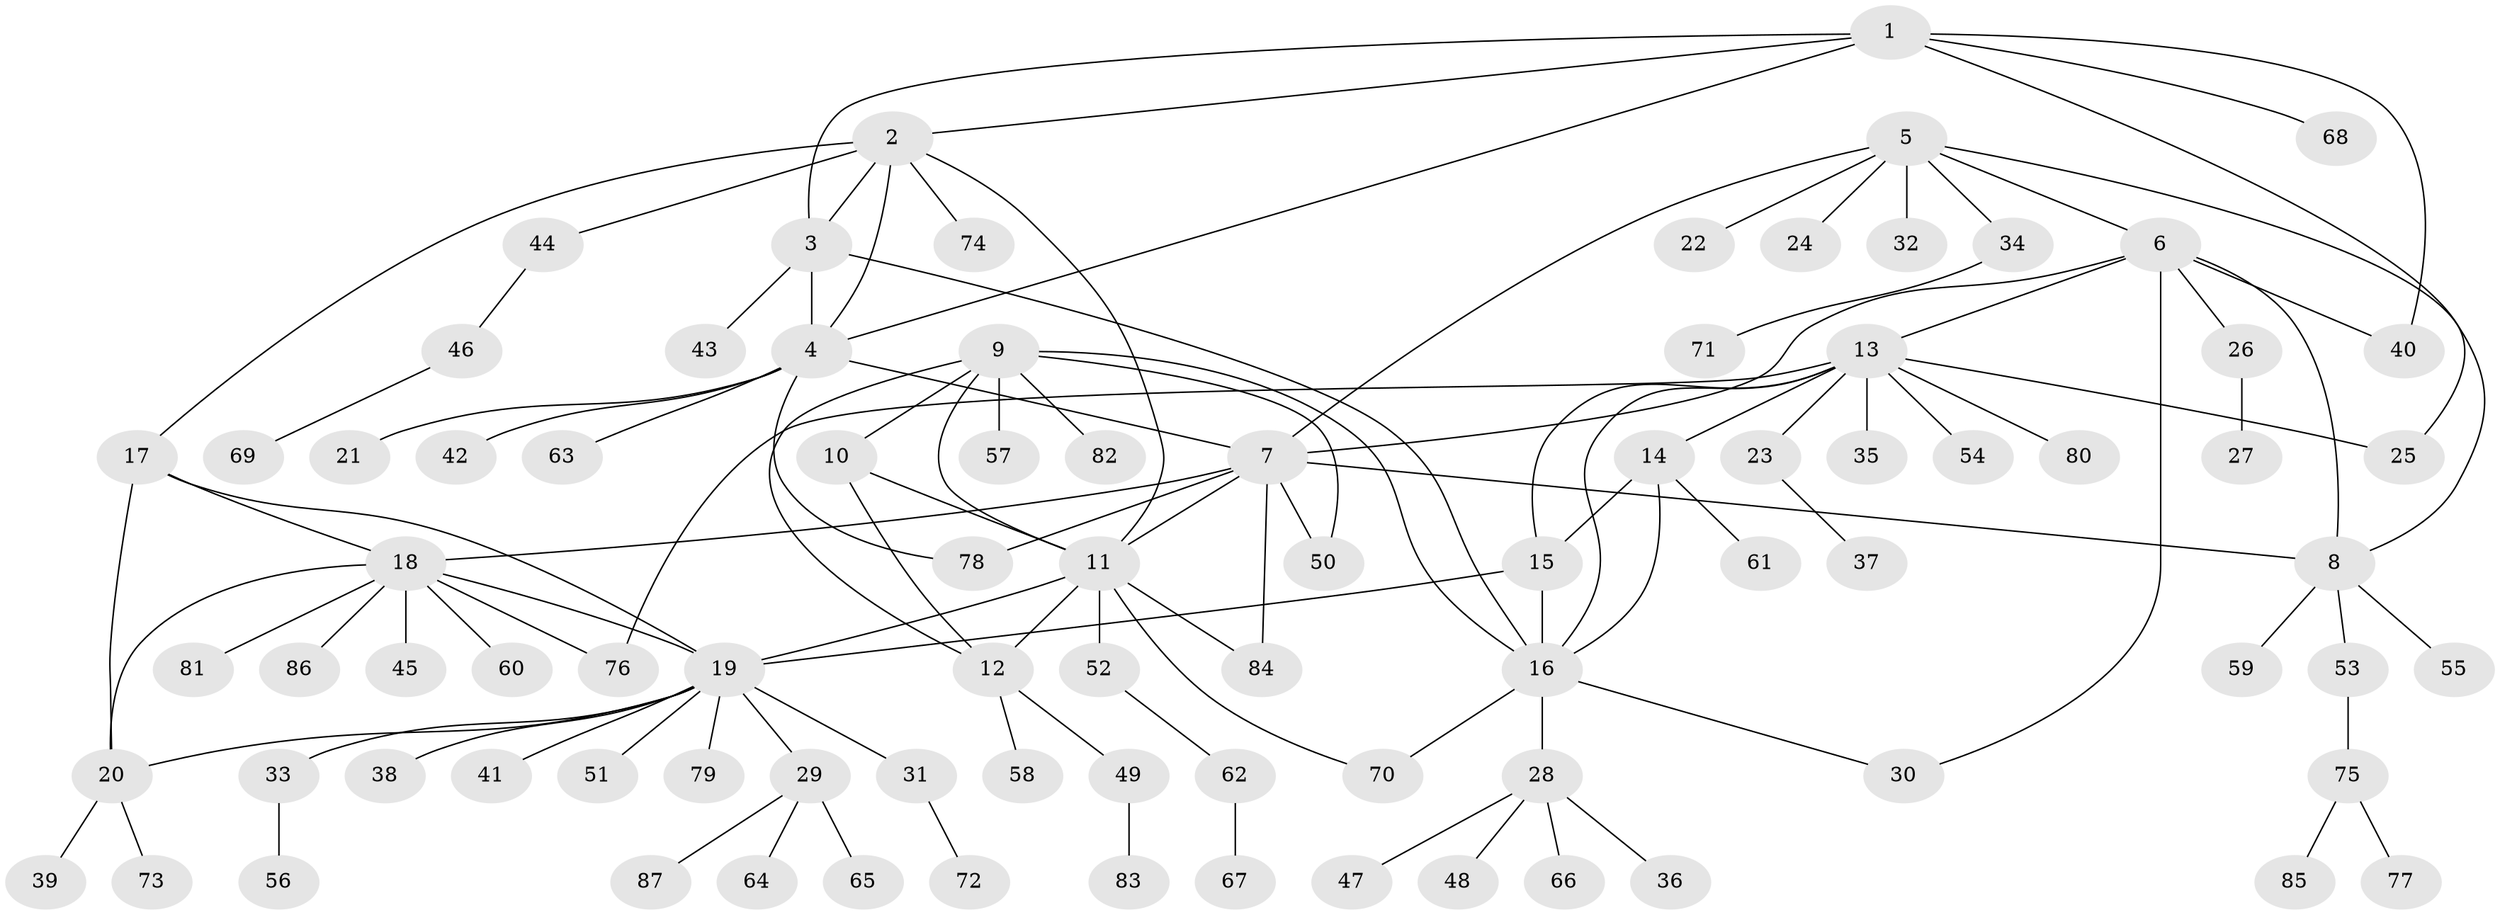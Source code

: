 // Generated by graph-tools (version 1.1) at 2025/50/03/09/25 03:50:30]
// undirected, 87 vertices, 115 edges
graph export_dot {
graph [start="1"]
  node [color=gray90,style=filled];
  1;
  2;
  3;
  4;
  5;
  6;
  7;
  8;
  9;
  10;
  11;
  12;
  13;
  14;
  15;
  16;
  17;
  18;
  19;
  20;
  21;
  22;
  23;
  24;
  25;
  26;
  27;
  28;
  29;
  30;
  31;
  32;
  33;
  34;
  35;
  36;
  37;
  38;
  39;
  40;
  41;
  42;
  43;
  44;
  45;
  46;
  47;
  48;
  49;
  50;
  51;
  52;
  53;
  54;
  55;
  56;
  57;
  58;
  59;
  60;
  61;
  62;
  63;
  64;
  65;
  66;
  67;
  68;
  69;
  70;
  71;
  72;
  73;
  74;
  75;
  76;
  77;
  78;
  79;
  80;
  81;
  82;
  83;
  84;
  85;
  86;
  87;
  1 -- 2;
  1 -- 3;
  1 -- 4;
  1 -- 25;
  1 -- 40;
  1 -- 68;
  2 -- 3;
  2 -- 4;
  2 -- 11;
  2 -- 17;
  2 -- 44;
  2 -- 74;
  3 -- 4;
  3 -- 16;
  3 -- 43;
  4 -- 7;
  4 -- 21;
  4 -- 42;
  4 -- 63;
  4 -- 78;
  5 -- 6;
  5 -- 7;
  5 -- 8;
  5 -- 22;
  5 -- 24;
  5 -- 32;
  5 -- 34;
  6 -- 7;
  6 -- 8;
  6 -- 13;
  6 -- 26;
  6 -- 30;
  6 -- 40;
  7 -- 8;
  7 -- 11;
  7 -- 18;
  7 -- 50;
  7 -- 78;
  7 -- 84;
  8 -- 53;
  8 -- 55;
  8 -- 59;
  9 -- 10;
  9 -- 11;
  9 -- 12;
  9 -- 16;
  9 -- 50;
  9 -- 57;
  9 -- 82;
  10 -- 11;
  10 -- 12;
  11 -- 12;
  11 -- 19;
  11 -- 52;
  11 -- 70;
  11 -- 84;
  12 -- 49;
  12 -- 58;
  13 -- 14;
  13 -- 15;
  13 -- 16;
  13 -- 23;
  13 -- 25;
  13 -- 35;
  13 -- 54;
  13 -- 76;
  13 -- 80;
  14 -- 15;
  14 -- 16;
  14 -- 61;
  15 -- 16;
  15 -- 19;
  16 -- 28;
  16 -- 30;
  16 -- 70;
  17 -- 18;
  17 -- 19;
  17 -- 20;
  18 -- 19;
  18 -- 20;
  18 -- 45;
  18 -- 60;
  18 -- 76;
  18 -- 81;
  18 -- 86;
  19 -- 20;
  19 -- 29;
  19 -- 31;
  19 -- 33;
  19 -- 38;
  19 -- 41;
  19 -- 51;
  19 -- 79;
  20 -- 39;
  20 -- 73;
  23 -- 37;
  26 -- 27;
  28 -- 36;
  28 -- 47;
  28 -- 48;
  28 -- 66;
  29 -- 64;
  29 -- 65;
  29 -- 87;
  31 -- 72;
  33 -- 56;
  34 -- 71;
  44 -- 46;
  46 -- 69;
  49 -- 83;
  52 -- 62;
  53 -- 75;
  62 -- 67;
  75 -- 77;
  75 -- 85;
}
